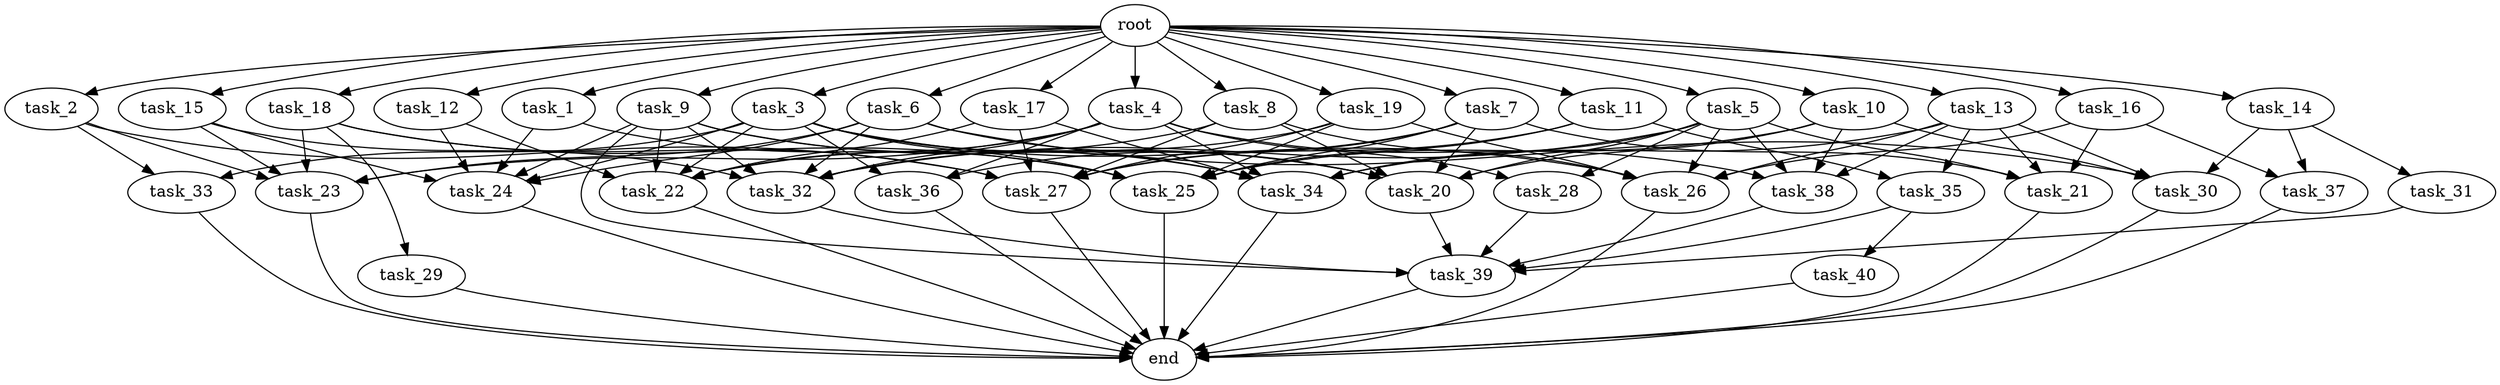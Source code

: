 digraph G {
  root [size="0.000000e+00"];
  task_1 [size="8.928472e+09"];
  task_2 [size="2.058861e+09"];
  task_3 [size="7.402145e+09"];
  task_4 [size="1.407355e+09"];
  task_5 [size="1.357699e+09"];
  task_6 [size="1.367164e+09"];
  task_7 [size="3.745452e+08"];
  task_8 [size="9.912147e+09"];
  task_9 [size="2.321840e+09"];
  task_10 [size="9.773173e+09"];
  task_11 [size="1.305787e+09"];
  task_12 [size="6.648727e+09"];
  task_13 [size="4.728682e+08"];
  task_14 [size="3.778429e+09"];
  task_15 [size="6.550495e+09"];
  task_16 [size="9.569623e+08"];
  task_17 [size="6.632886e+09"];
  task_18 [size="6.139878e+09"];
  task_19 [size="4.645244e+08"];
  task_20 [size="7.561810e+08"];
  task_21 [size="7.581889e+09"];
  task_22 [size="2.561004e+09"];
  task_23 [size="3.068166e+09"];
  task_24 [size="2.237048e+09"];
  task_25 [size="1.011186e+09"];
  task_26 [size="2.279021e+09"];
  task_27 [size="1.743919e+09"];
  task_28 [size="1.816173e+09"];
  task_29 [size="3.788946e+09"];
  task_30 [size="9.728602e+09"];
  task_31 [size="7.966274e+09"];
  task_32 [size="1.584080e+09"];
  task_33 [size="7.329641e+09"];
  task_34 [size="2.542376e+09"];
  task_35 [size="8.324206e+09"];
  task_36 [size="4.117793e+09"];
  task_37 [size="2.833799e+09"];
  task_38 [size="1.263278e+09"];
  task_39 [size="3.043488e+09"];
  task_40 [size="5.006472e+09"];
  end [size="0.000000e+00"];

  root -> task_1 [size="1.000000e-12"];
  root -> task_2 [size="1.000000e-12"];
  root -> task_3 [size="1.000000e-12"];
  root -> task_4 [size="1.000000e-12"];
  root -> task_5 [size="1.000000e-12"];
  root -> task_6 [size="1.000000e-12"];
  root -> task_7 [size="1.000000e-12"];
  root -> task_8 [size="1.000000e-12"];
  root -> task_9 [size="1.000000e-12"];
  root -> task_10 [size="1.000000e-12"];
  root -> task_11 [size="1.000000e-12"];
  root -> task_12 [size="1.000000e-12"];
  root -> task_13 [size="1.000000e-12"];
  root -> task_14 [size="1.000000e-12"];
  root -> task_15 [size="1.000000e-12"];
  root -> task_16 [size="1.000000e-12"];
  root -> task_17 [size="1.000000e-12"];
  root -> task_18 [size="1.000000e-12"];
  root -> task_19 [size="1.000000e-12"];
  task_1 -> task_24 [size="3.728413e+07"];
  task_1 -> task_25 [size="1.444552e+07"];
  task_2 -> task_23 [size="6.136332e+07"];
  task_2 -> task_27 [size="2.491313e+07"];
  task_2 -> task_33 [size="3.664821e+08"];
  task_3 -> task_20 [size="1.080259e+07"];
  task_3 -> task_22 [size="4.268340e+07"];
  task_3 -> task_24 [size="3.728413e+07"];
  task_3 -> task_25 [size="1.444552e+07"];
  task_3 -> task_26 [size="3.798369e+07"];
  task_3 -> task_33 [size="3.664821e+08"];
  task_3 -> task_34 [size="4.237293e+07"];
  task_3 -> task_36 [size="1.372598e+08"];
  task_4 -> task_22 [size="4.268340e+07"];
  task_4 -> task_23 [size="6.136332e+07"];
  task_4 -> task_28 [size="9.080866e+07"];
  task_4 -> task_32 [size="2.640134e+07"];
  task_4 -> task_34 [size="4.237293e+07"];
  task_4 -> task_36 [size="1.372598e+08"];
  task_4 -> task_38 [size="3.158195e+07"];
  task_5 -> task_20 [size="1.080259e+07"];
  task_5 -> task_21 [size="1.895472e+08"];
  task_5 -> task_26 [size="3.798369e+07"];
  task_5 -> task_28 [size="9.080866e+07"];
  task_5 -> task_32 [size="2.640134e+07"];
  task_5 -> task_34 [size="4.237293e+07"];
  task_5 -> task_38 [size="3.158195e+07"];
  task_6 -> task_20 [size="1.080259e+07"];
  task_6 -> task_23 [size="6.136332e+07"];
  task_6 -> task_24 [size="3.728413e+07"];
  task_6 -> task_30 [size="2.432151e+08"];
  task_6 -> task_32 [size="2.640134e+07"];
  task_7 -> task_20 [size="1.080259e+07"];
  task_7 -> task_21 [size="1.895472e+08"];
  task_7 -> task_25 [size="1.444552e+07"];
  task_7 -> task_27 [size="2.491313e+07"];
  task_7 -> task_36 [size="1.372598e+08"];
  task_8 -> task_20 [size="1.080259e+07"];
  task_8 -> task_22 [size="4.268340e+07"];
  task_8 -> task_26 [size="3.798369e+07"];
  task_8 -> task_27 [size="2.491313e+07"];
  task_9 -> task_20 [size="1.080259e+07"];
  task_9 -> task_22 [size="4.268340e+07"];
  task_9 -> task_24 [size="3.728413e+07"];
  task_9 -> task_32 [size="2.640134e+07"];
  task_9 -> task_34 [size="4.237293e+07"];
  task_9 -> task_39 [size="4.347841e+07"];
  task_10 -> task_20 [size="1.080259e+07"];
  task_10 -> task_25 [size="1.444552e+07"];
  task_10 -> task_30 [size="2.432151e+08"];
  task_10 -> task_38 [size="3.158195e+07"];
  task_11 -> task_25 [size="1.444552e+07"];
  task_11 -> task_27 [size="2.491313e+07"];
  task_11 -> task_35 [size="4.162103e+08"];
  task_12 -> task_22 [size="4.268340e+07"];
  task_12 -> task_24 [size="3.728413e+07"];
  task_13 -> task_21 [size="1.895472e+08"];
  task_13 -> task_26 [size="3.798369e+07"];
  task_13 -> task_30 [size="2.432151e+08"];
  task_13 -> task_34 [size="4.237293e+07"];
  task_13 -> task_35 [size="4.162103e+08"];
  task_13 -> task_38 [size="3.158195e+07"];
  task_14 -> task_30 [size="2.432151e+08"];
  task_14 -> task_31 [size="7.966274e+08"];
  task_14 -> task_37 [size="1.416900e+08"];
  task_15 -> task_23 [size="6.136332e+07"];
  task_15 -> task_24 [size="3.728413e+07"];
  task_15 -> task_32 [size="2.640134e+07"];
  task_16 -> task_21 [size="1.895472e+08"];
  task_16 -> task_26 [size="3.798369e+07"];
  task_16 -> task_37 [size="1.416900e+08"];
  task_17 -> task_22 [size="4.268340e+07"];
  task_17 -> task_27 [size="2.491313e+07"];
  task_17 -> task_34 [size="4.237293e+07"];
  task_18 -> task_23 [size="6.136332e+07"];
  task_18 -> task_25 [size="1.444552e+07"];
  task_18 -> task_27 [size="2.491313e+07"];
  task_18 -> task_29 [size="3.788946e+08"];
  task_19 -> task_25 [size="1.444552e+07"];
  task_19 -> task_26 [size="3.798369e+07"];
  task_19 -> task_27 [size="2.491313e+07"];
  task_19 -> task_32 [size="2.640134e+07"];
  task_20 -> task_39 [size="4.347841e+07"];
  task_21 -> end [size="1.000000e-12"];
  task_22 -> end [size="1.000000e-12"];
  task_23 -> end [size="1.000000e-12"];
  task_24 -> end [size="1.000000e-12"];
  task_25 -> end [size="1.000000e-12"];
  task_26 -> end [size="1.000000e-12"];
  task_27 -> end [size="1.000000e-12"];
  task_28 -> task_39 [size="4.347841e+07"];
  task_29 -> end [size="1.000000e-12"];
  task_30 -> end [size="1.000000e-12"];
  task_31 -> task_39 [size="4.347841e+07"];
  task_32 -> task_39 [size="4.347841e+07"];
  task_33 -> end [size="1.000000e-12"];
  task_34 -> end [size="1.000000e-12"];
  task_35 -> task_39 [size="4.347841e+07"];
  task_35 -> task_40 [size="5.006472e+08"];
  task_36 -> end [size="1.000000e-12"];
  task_37 -> end [size="1.000000e-12"];
  task_38 -> task_39 [size="4.347841e+07"];
  task_39 -> end [size="1.000000e-12"];
  task_40 -> end [size="1.000000e-12"];
}
